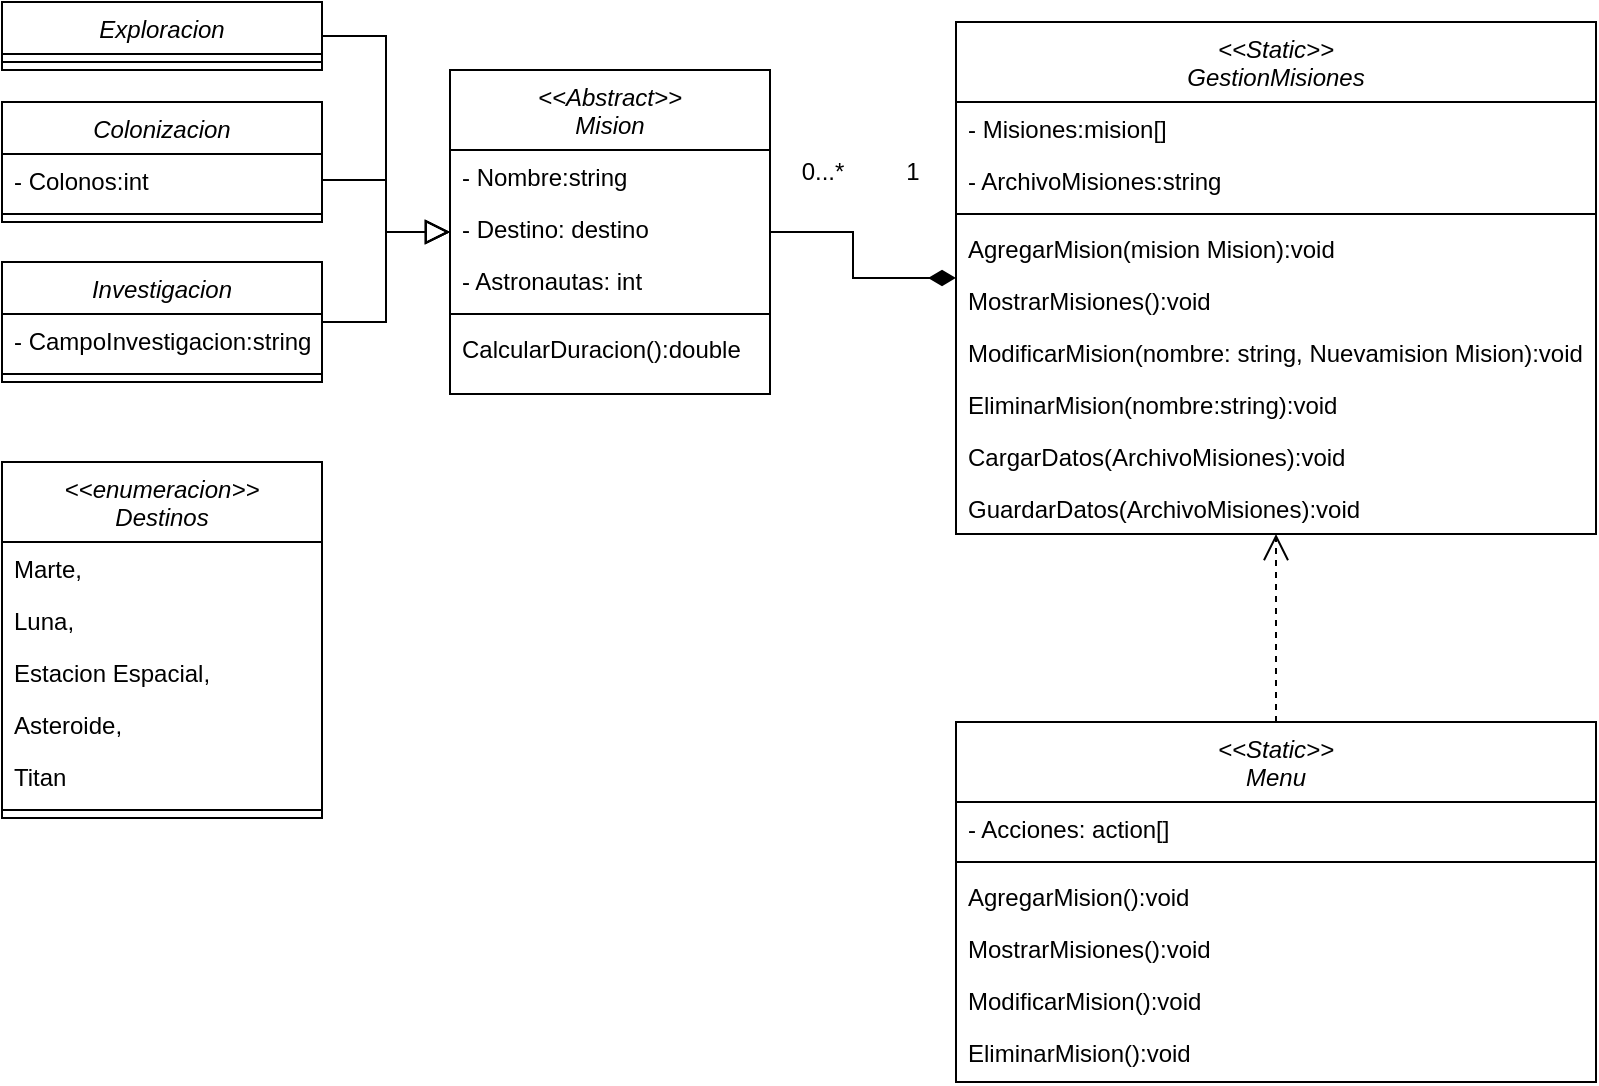 <mxfile version="24.7.17">
  <diagram id="C5RBs43oDa-KdzZeNtuy" name="Page-1">
    <mxGraphModel dx="1035" dy="551" grid="1" gridSize="10" guides="1" tooltips="1" connect="1" arrows="1" fold="1" page="1" pageScale="1" pageWidth="827" pageHeight="1169" math="0" shadow="0">
      <root>
        <mxCell id="WIyWlLk6GJQsqaUBKTNV-0" />
        <mxCell id="WIyWlLk6GJQsqaUBKTNV-1" parent="WIyWlLk6GJQsqaUBKTNV-0" />
        <mxCell id="OLy7WEkRGcv4hEpldObZ-57" style="edgeStyle=orthogonalEdgeStyle;rounded=0;orthogonalLoop=1;jettySize=auto;html=1;endArrow=diamondThin;endFill=1;endSize=11;" edge="1" parent="WIyWlLk6GJQsqaUBKTNV-1" source="zkfFHV4jXpPFQw0GAbJ--0" target="OLy7WEkRGcv4hEpldObZ-34">
          <mxGeometry relative="1" as="geometry" />
        </mxCell>
        <mxCell id="zkfFHV4jXpPFQw0GAbJ--0" value="&lt;&lt;Abstract&gt;&gt;&#xa;Mision" style="swimlane;fontStyle=2;align=center;verticalAlign=top;childLayout=stackLayout;horizontal=1;startSize=40;horizontalStack=0;resizeParent=1;resizeLast=0;collapsible=1;marginBottom=0;rounded=0;shadow=0;strokeWidth=1;" parent="WIyWlLk6GJQsqaUBKTNV-1" vertex="1">
          <mxGeometry x="254" y="34" width="160" height="162" as="geometry">
            <mxRectangle x="230" y="140" width="160" height="26" as="alternateBounds" />
          </mxGeometry>
        </mxCell>
        <mxCell id="zkfFHV4jXpPFQw0GAbJ--1" value="- Nombre:string " style="text;align=left;verticalAlign=top;spacingLeft=4;spacingRight=4;overflow=hidden;rotatable=0;points=[[0,0.5],[1,0.5]];portConstraint=eastwest;" parent="zkfFHV4jXpPFQw0GAbJ--0" vertex="1">
          <mxGeometry y="40" width="160" height="26" as="geometry" />
        </mxCell>
        <mxCell id="zkfFHV4jXpPFQw0GAbJ--2" value="- Destino: destino" style="text;align=left;verticalAlign=top;spacingLeft=4;spacingRight=4;overflow=hidden;rotatable=0;points=[[0,0.5],[1,0.5]];portConstraint=eastwest;rounded=0;shadow=0;html=0;" parent="zkfFHV4jXpPFQw0GAbJ--0" vertex="1">
          <mxGeometry y="66" width="160" height="26" as="geometry" />
        </mxCell>
        <mxCell id="OLy7WEkRGcv4hEpldObZ-26" value="- Astronautas: int " style="text;align=left;verticalAlign=top;spacingLeft=4;spacingRight=4;overflow=hidden;rotatable=0;points=[[0,0.5],[1,0.5]];portConstraint=eastwest;rounded=0;shadow=0;html=0;" vertex="1" parent="zkfFHV4jXpPFQw0GAbJ--0">
          <mxGeometry y="92" width="160" height="26" as="geometry" />
        </mxCell>
        <mxCell id="zkfFHV4jXpPFQw0GAbJ--4" value="" style="line;html=1;strokeWidth=1;align=left;verticalAlign=middle;spacingTop=-1;spacingLeft=3;spacingRight=3;rotatable=0;labelPosition=right;points=[];portConstraint=eastwest;" parent="zkfFHV4jXpPFQw0GAbJ--0" vertex="1">
          <mxGeometry y="118" width="160" height="8" as="geometry" />
        </mxCell>
        <mxCell id="zkfFHV4jXpPFQw0GAbJ--5" value="CalcularDuracion():double" style="text;align=left;verticalAlign=top;spacingLeft=4;spacingRight=4;overflow=hidden;rotatable=0;points=[[0,0.5],[1,0.5]];portConstraint=eastwest;" parent="zkfFHV4jXpPFQw0GAbJ--0" vertex="1">
          <mxGeometry y="126" width="160" height="26" as="geometry" />
        </mxCell>
        <mxCell id="OLy7WEkRGcv4hEpldObZ-32" style="edgeStyle=orthogonalEdgeStyle;rounded=0;orthogonalLoop=1;jettySize=auto;html=1;endArrow=block;endFill=0;endSize=10;" edge="1" parent="WIyWlLk6GJQsqaUBKTNV-1" source="OLy7WEkRGcv4hEpldObZ-0" target="zkfFHV4jXpPFQw0GAbJ--0">
          <mxGeometry relative="1" as="geometry" />
        </mxCell>
        <mxCell id="OLy7WEkRGcv4hEpldObZ-0" value="Exploracion" style="swimlane;fontStyle=2;align=center;verticalAlign=top;childLayout=stackLayout;horizontal=1;startSize=26;horizontalStack=0;resizeParent=1;resizeLast=0;collapsible=1;marginBottom=0;rounded=0;shadow=0;strokeWidth=1;" vertex="1" parent="WIyWlLk6GJQsqaUBKTNV-1">
          <mxGeometry x="30" width="160" height="34" as="geometry">
            <mxRectangle x="230" y="140" width="160" height="26" as="alternateBounds" />
          </mxGeometry>
        </mxCell>
        <mxCell id="OLy7WEkRGcv4hEpldObZ-4" value="" style="line;html=1;strokeWidth=1;align=left;verticalAlign=middle;spacingTop=-1;spacingLeft=3;spacingRight=3;rotatable=0;labelPosition=right;points=[];portConstraint=eastwest;" vertex="1" parent="OLy7WEkRGcv4hEpldObZ-0">
          <mxGeometry y="26" width="160" height="8" as="geometry" />
        </mxCell>
        <mxCell id="OLy7WEkRGcv4hEpldObZ-6" value="Colonizacion" style="swimlane;fontStyle=2;align=center;verticalAlign=top;childLayout=stackLayout;horizontal=1;startSize=26;horizontalStack=0;resizeParent=1;resizeLast=0;collapsible=1;marginBottom=0;rounded=0;shadow=0;strokeWidth=1;" vertex="1" parent="WIyWlLk6GJQsqaUBKTNV-1">
          <mxGeometry x="30" y="50" width="160" height="60" as="geometry">
            <mxRectangle x="230" y="140" width="160" height="26" as="alternateBounds" />
          </mxGeometry>
        </mxCell>
        <mxCell id="OLy7WEkRGcv4hEpldObZ-9" value="- Colonos:int  " style="text;align=left;verticalAlign=top;spacingLeft=4;spacingRight=4;overflow=hidden;rotatable=0;points=[[0,0.5],[1,0.5]];portConstraint=eastwest;rounded=0;shadow=0;html=0;" vertex="1" parent="OLy7WEkRGcv4hEpldObZ-6">
          <mxGeometry y="26" width="160" height="26" as="geometry" />
        </mxCell>
        <mxCell id="OLy7WEkRGcv4hEpldObZ-10" value="" style="line;html=1;strokeWidth=1;align=left;verticalAlign=middle;spacingTop=-1;spacingLeft=3;spacingRight=3;rotatable=0;labelPosition=right;points=[];portConstraint=eastwest;" vertex="1" parent="OLy7WEkRGcv4hEpldObZ-6">
          <mxGeometry y="52" width="160" height="8" as="geometry" />
        </mxCell>
        <mxCell id="OLy7WEkRGcv4hEpldObZ-33" style="edgeStyle=orthogonalEdgeStyle;rounded=0;orthogonalLoop=1;jettySize=auto;html=1;endArrow=block;endFill=0;endSize=10;" edge="1" parent="WIyWlLk6GJQsqaUBKTNV-1" source="OLy7WEkRGcv4hEpldObZ-12" target="zkfFHV4jXpPFQw0GAbJ--0">
          <mxGeometry relative="1" as="geometry" />
        </mxCell>
        <mxCell id="OLy7WEkRGcv4hEpldObZ-12" value="Investigacion" style="swimlane;fontStyle=2;align=center;verticalAlign=top;childLayout=stackLayout;horizontal=1;startSize=26;horizontalStack=0;resizeParent=1;resizeLast=0;collapsible=1;marginBottom=0;rounded=0;shadow=0;strokeWidth=1;" vertex="1" parent="WIyWlLk6GJQsqaUBKTNV-1">
          <mxGeometry x="30" y="130" width="160" height="60" as="geometry">
            <mxRectangle x="230" y="140" width="160" height="26" as="alternateBounds" />
          </mxGeometry>
        </mxCell>
        <mxCell id="OLy7WEkRGcv4hEpldObZ-13" value="- CampoInvestigacion:string" style="text;align=left;verticalAlign=top;spacingLeft=4;spacingRight=4;overflow=hidden;rotatable=0;points=[[0,0.5],[1,0.5]];portConstraint=eastwest;" vertex="1" parent="OLy7WEkRGcv4hEpldObZ-12">
          <mxGeometry y="26" width="160" height="26" as="geometry" />
        </mxCell>
        <mxCell id="OLy7WEkRGcv4hEpldObZ-16" value="" style="line;html=1;strokeWidth=1;align=left;verticalAlign=middle;spacingTop=-1;spacingLeft=3;spacingRight=3;rotatable=0;labelPosition=right;points=[];portConstraint=eastwest;" vertex="1" parent="OLy7WEkRGcv4hEpldObZ-12">
          <mxGeometry y="52" width="160" height="8" as="geometry" />
        </mxCell>
        <mxCell id="OLy7WEkRGcv4hEpldObZ-18" value="&lt;&lt;enumeracion&gt;&gt;&#xa;Destinos" style="swimlane;fontStyle=2;align=center;verticalAlign=top;childLayout=stackLayout;horizontal=1;startSize=40;horizontalStack=0;resizeParent=1;resizeLast=0;collapsible=1;marginBottom=0;rounded=0;shadow=0;strokeWidth=1;" vertex="1" parent="WIyWlLk6GJQsqaUBKTNV-1">
          <mxGeometry x="30" y="230" width="160" height="178" as="geometry">
            <mxRectangle x="230" y="140" width="160" height="26" as="alternateBounds" />
          </mxGeometry>
        </mxCell>
        <mxCell id="OLy7WEkRGcv4hEpldObZ-19" value="Marte," style="text;align=left;verticalAlign=top;spacingLeft=4;spacingRight=4;overflow=hidden;rotatable=0;points=[[0,0.5],[1,0.5]];portConstraint=eastwest;" vertex="1" parent="OLy7WEkRGcv4hEpldObZ-18">
          <mxGeometry y="40" width="160" height="26" as="geometry" />
        </mxCell>
        <mxCell id="OLy7WEkRGcv4hEpldObZ-20" value="Luna," style="text;align=left;verticalAlign=top;spacingLeft=4;spacingRight=4;overflow=hidden;rotatable=0;points=[[0,0.5],[1,0.5]];portConstraint=eastwest;rounded=0;shadow=0;html=0;" vertex="1" parent="OLy7WEkRGcv4hEpldObZ-18">
          <mxGeometry y="66" width="160" height="26" as="geometry" />
        </mxCell>
        <mxCell id="OLy7WEkRGcv4hEpldObZ-21" value="Estacion Espacial,&#xa;" style="text;align=left;verticalAlign=top;spacingLeft=4;spacingRight=4;overflow=hidden;rotatable=0;points=[[0,0.5],[1,0.5]];portConstraint=eastwest;rounded=0;shadow=0;html=0;" vertex="1" parent="OLy7WEkRGcv4hEpldObZ-18">
          <mxGeometry y="92" width="160" height="26" as="geometry" />
        </mxCell>
        <mxCell id="OLy7WEkRGcv4hEpldObZ-24" value="Asteroide," style="text;align=left;verticalAlign=top;spacingLeft=4;spacingRight=4;overflow=hidden;rotatable=0;points=[[0,0.5],[1,0.5]];portConstraint=eastwest;rounded=0;shadow=0;html=0;" vertex="1" parent="OLy7WEkRGcv4hEpldObZ-18">
          <mxGeometry y="118" width="160" height="26" as="geometry" />
        </mxCell>
        <mxCell id="OLy7WEkRGcv4hEpldObZ-25" value="Titan" style="text;align=left;verticalAlign=top;spacingLeft=4;spacingRight=4;overflow=hidden;rotatable=0;points=[[0,0.5],[1,0.5]];portConstraint=eastwest;rounded=0;shadow=0;html=0;" vertex="1" parent="OLy7WEkRGcv4hEpldObZ-18">
          <mxGeometry y="144" width="160" height="26" as="geometry" />
        </mxCell>
        <mxCell id="OLy7WEkRGcv4hEpldObZ-22" value="" style="line;html=1;strokeWidth=1;align=left;verticalAlign=middle;spacingTop=-1;spacingLeft=3;spacingRight=3;rotatable=0;labelPosition=right;points=[];portConstraint=eastwest;" vertex="1" parent="OLy7WEkRGcv4hEpldObZ-18">
          <mxGeometry y="170" width="160" height="8" as="geometry" />
        </mxCell>
        <mxCell id="OLy7WEkRGcv4hEpldObZ-31" style="edgeStyle=orthogonalEdgeStyle;rounded=0;orthogonalLoop=1;jettySize=auto;html=1;endArrow=block;endFill=0;endSize=10;" edge="1" parent="WIyWlLk6GJQsqaUBKTNV-1" source="OLy7WEkRGcv4hEpldObZ-9" target="zkfFHV4jXpPFQw0GAbJ--0">
          <mxGeometry relative="1" as="geometry" />
        </mxCell>
        <mxCell id="OLy7WEkRGcv4hEpldObZ-34" value="&lt;&lt;Static&gt;&gt;&#xa;GestionMisiones" style="swimlane;fontStyle=2;align=center;verticalAlign=top;childLayout=stackLayout;horizontal=1;startSize=40;horizontalStack=0;resizeParent=1;resizeLast=0;collapsible=1;marginBottom=0;rounded=0;shadow=0;strokeWidth=1;" vertex="1" parent="WIyWlLk6GJQsqaUBKTNV-1">
          <mxGeometry x="507" y="10" width="320" height="256" as="geometry">
            <mxRectangle x="230" y="140" width="160" height="26" as="alternateBounds" />
          </mxGeometry>
        </mxCell>
        <mxCell id="OLy7WEkRGcv4hEpldObZ-35" value="- Misiones:mision[]" style="text;align=left;verticalAlign=top;spacingLeft=4;spacingRight=4;overflow=hidden;rotatable=0;points=[[0,0.5],[1,0.5]];portConstraint=eastwest;" vertex="1" parent="OLy7WEkRGcv4hEpldObZ-34">
          <mxGeometry y="40" width="320" height="26" as="geometry" />
        </mxCell>
        <mxCell id="OLy7WEkRGcv4hEpldObZ-46" value="- ArchivoMisiones:string " style="text;align=left;verticalAlign=top;spacingLeft=4;spacingRight=4;overflow=hidden;rotatable=0;points=[[0,0.5],[1,0.5]];portConstraint=eastwest;" vertex="1" parent="OLy7WEkRGcv4hEpldObZ-34">
          <mxGeometry y="66" width="320" height="26" as="geometry" />
        </mxCell>
        <mxCell id="OLy7WEkRGcv4hEpldObZ-38" value="" style="line;html=1;strokeWidth=1;align=left;verticalAlign=middle;spacingTop=-1;spacingLeft=3;spacingRight=3;rotatable=0;labelPosition=right;points=[];portConstraint=eastwest;" vertex="1" parent="OLy7WEkRGcv4hEpldObZ-34">
          <mxGeometry y="92" width="320" height="8" as="geometry" />
        </mxCell>
        <mxCell id="OLy7WEkRGcv4hEpldObZ-40" value="AgregarMision(mision Mision):void " style="text;align=left;verticalAlign=top;spacingLeft=4;spacingRight=4;overflow=hidden;rotatable=0;points=[[0,0.5],[1,0.5]];portConstraint=eastwest;" vertex="1" parent="OLy7WEkRGcv4hEpldObZ-34">
          <mxGeometry y="100" width="320" height="26" as="geometry" />
        </mxCell>
        <mxCell id="OLy7WEkRGcv4hEpldObZ-41" value="MostrarMisiones():void " style="text;align=left;verticalAlign=top;spacingLeft=4;spacingRight=4;overflow=hidden;rotatable=0;points=[[0,0.5],[1,0.5]];portConstraint=eastwest;" vertex="1" parent="OLy7WEkRGcv4hEpldObZ-34">
          <mxGeometry y="126" width="320" height="26" as="geometry" />
        </mxCell>
        <mxCell id="OLy7WEkRGcv4hEpldObZ-42" value="ModificarMision(nombre: string, Nuevamision Mision):void " style="text;align=left;verticalAlign=top;spacingLeft=4;spacingRight=4;overflow=hidden;rotatable=0;points=[[0,0.5],[1,0.5]];portConstraint=eastwest;" vertex="1" parent="OLy7WEkRGcv4hEpldObZ-34">
          <mxGeometry y="152" width="320" height="26" as="geometry" />
        </mxCell>
        <mxCell id="OLy7WEkRGcv4hEpldObZ-43" value="EliminarMision(nombre:string):void" style="text;align=left;verticalAlign=top;spacingLeft=4;spacingRight=4;overflow=hidden;rotatable=0;points=[[0,0.5],[1,0.5]];portConstraint=eastwest;" vertex="1" parent="OLy7WEkRGcv4hEpldObZ-34">
          <mxGeometry y="178" width="320" height="26" as="geometry" />
        </mxCell>
        <mxCell id="OLy7WEkRGcv4hEpldObZ-44" value="CargarDatos(ArchivoMisiones):void" style="text;align=left;verticalAlign=top;spacingLeft=4;spacingRight=4;overflow=hidden;rotatable=0;points=[[0,0.5],[1,0.5]];portConstraint=eastwest;" vertex="1" parent="OLy7WEkRGcv4hEpldObZ-34">
          <mxGeometry y="204" width="320" height="26" as="geometry" />
        </mxCell>
        <mxCell id="OLy7WEkRGcv4hEpldObZ-45" value="GuardarDatos(ArchivoMisiones):void " style="text;align=left;verticalAlign=top;spacingLeft=4;spacingRight=4;overflow=hidden;rotatable=0;points=[[0,0.5],[1,0.5]];portConstraint=eastwest;" vertex="1" parent="OLy7WEkRGcv4hEpldObZ-34">
          <mxGeometry y="230" width="320" height="26" as="geometry" />
        </mxCell>
        <mxCell id="OLy7WEkRGcv4hEpldObZ-62" style="edgeStyle=orthogonalEdgeStyle;rounded=0;orthogonalLoop=1;jettySize=auto;html=1;dashed=1;endArrow=open;endFill=0;endSize=11;" edge="1" parent="WIyWlLk6GJQsqaUBKTNV-1" source="OLy7WEkRGcv4hEpldObZ-47" target="OLy7WEkRGcv4hEpldObZ-34">
          <mxGeometry relative="1" as="geometry" />
        </mxCell>
        <mxCell id="OLy7WEkRGcv4hEpldObZ-47" value="&lt;&lt;Static&gt;&gt;&#xa;Menu" style="swimlane;fontStyle=2;align=center;verticalAlign=top;childLayout=stackLayout;horizontal=1;startSize=40;horizontalStack=0;resizeParent=1;resizeLast=0;collapsible=1;marginBottom=0;rounded=0;shadow=0;strokeWidth=1;" vertex="1" parent="WIyWlLk6GJQsqaUBKTNV-1">
          <mxGeometry x="507" y="360" width="320" height="180" as="geometry">
            <mxRectangle x="230" y="140" width="160" height="26" as="alternateBounds" />
          </mxGeometry>
        </mxCell>
        <mxCell id="OLy7WEkRGcv4hEpldObZ-48" value="- Acciones: action[]" style="text;align=left;verticalAlign=top;spacingLeft=4;spacingRight=4;overflow=hidden;rotatable=0;points=[[0,0.5],[1,0.5]];portConstraint=eastwest;" vertex="1" parent="OLy7WEkRGcv4hEpldObZ-47">
          <mxGeometry y="40" width="320" height="26" as="geometry" />
        </mxCell>
        <mxCell id="OLy7WEkRGcv4hEpldObZ-50" value="" style="line;html=1;strokeWidth=1;align=left;verticalAlign=middle;spacingTop=-1;spacingLeft=3;spacingRight=3;rotatable=0;labelPosition=right;points=[];portConstraint=eastwest;" vertex="1" parent="OLy7WEkRGcv4hEpldObZ-47">
          <mxGeometry y="66" width="320" height="8" as="geometry" />
        </mxCell>
        <mxCell id="OLy7WEkRGcv4hEpldObZ-51" value="AgregarMision():void " style="text;align=left;verticalAlign=top;spacingLeft=4;spacingRight=4;overflow=hidden;rotatable=0;points=[[0,0.5],[1,0.5]];portConstraint=eastwest;" vertex="1" parent="OLy7WEkRGcv4hEpldObZ-47">
          <mxGeometry y="74" width="320" height="26" as="geometry" />
        </mxCell>
        <mxCell id="OLy7WEkRGcv4hEpldObZ-52" value="MostrarMisiones():void " style="text;align=left;verticalAlign=top;spacingLeft=4;spacingRight=4;overflow=hidden;rotatable=0;points=[[0,0.5],[1,0.5]];portConstraint=eastwest;" vertex="1" parent="OLy7WEkRGcv4hEpldObZ-47">
          <mxGeometry y="100" width="320" height="26" as="geometry" />
        </mxCell>
        <mxCell id="OLy7WEkRGcv4hEpldObZ-53" value="ModificarMision():void " style="text;align=left;verticalAlign=top;spacingLeft=4;spacingRight=4;overflow=hidden;rotatable=0;points=[[0,0.5],[1,0.5]];portConstraint=eastwest;" vertex="1" parent="OLy7WEkRGcv4hEpldObZ-47">
          <mxGeometry y="126" width="320" height="26" as="geometry" />
        </mxCell>
        <mxCell id="OLy7WEkRGcv4hEpldObZ-54" value="EliminarMision():void" style="text;align=left;verticalAlign=top;spacingLeft=4;spacingRight=4;overflow=hidden;rotatable=0;points=[[0,0.5],[1,0.5]];portConstraint=eastwest;" vertex="1" parent="OLy7WEkRGcv4hEpldObZ-47">
          <mxGeometry y="152" width="320" height="26" as="geometry" />
        </mxCell>
        <mxCell id="OLy7WEkRGcv4hEpldObZ-58" value="0...*" style="text;html=1;align=center;verticalAlign=middle;resizable=0;points=[];autosize=1;strokeColor=none;fillColor=none;" vertex="1" parent="WIyWlLk6GJQsqaUBKTNV-1">
          <mxGeometry x="420" y="70" width="40" height="30" as="geometry" />
        </mxCell>
        <mxCell id="OLy7WEkRGcv4hEpldObZ-59" value="1" style="text;html=1;align=center;verticalAlign=middle;resizable=0;points=[];autosize=1;strokeColor=none;fillColor=none;" vertex="1" parent="WIyWlLk6GJQsqaUBKTNV-1">
          <mxGeometry x="470" y="70" width="30" height="30" as="geometry" />
        </mxCell>
      </root>
    </mxGraphModel>
  </diagram>
</mxfile>
